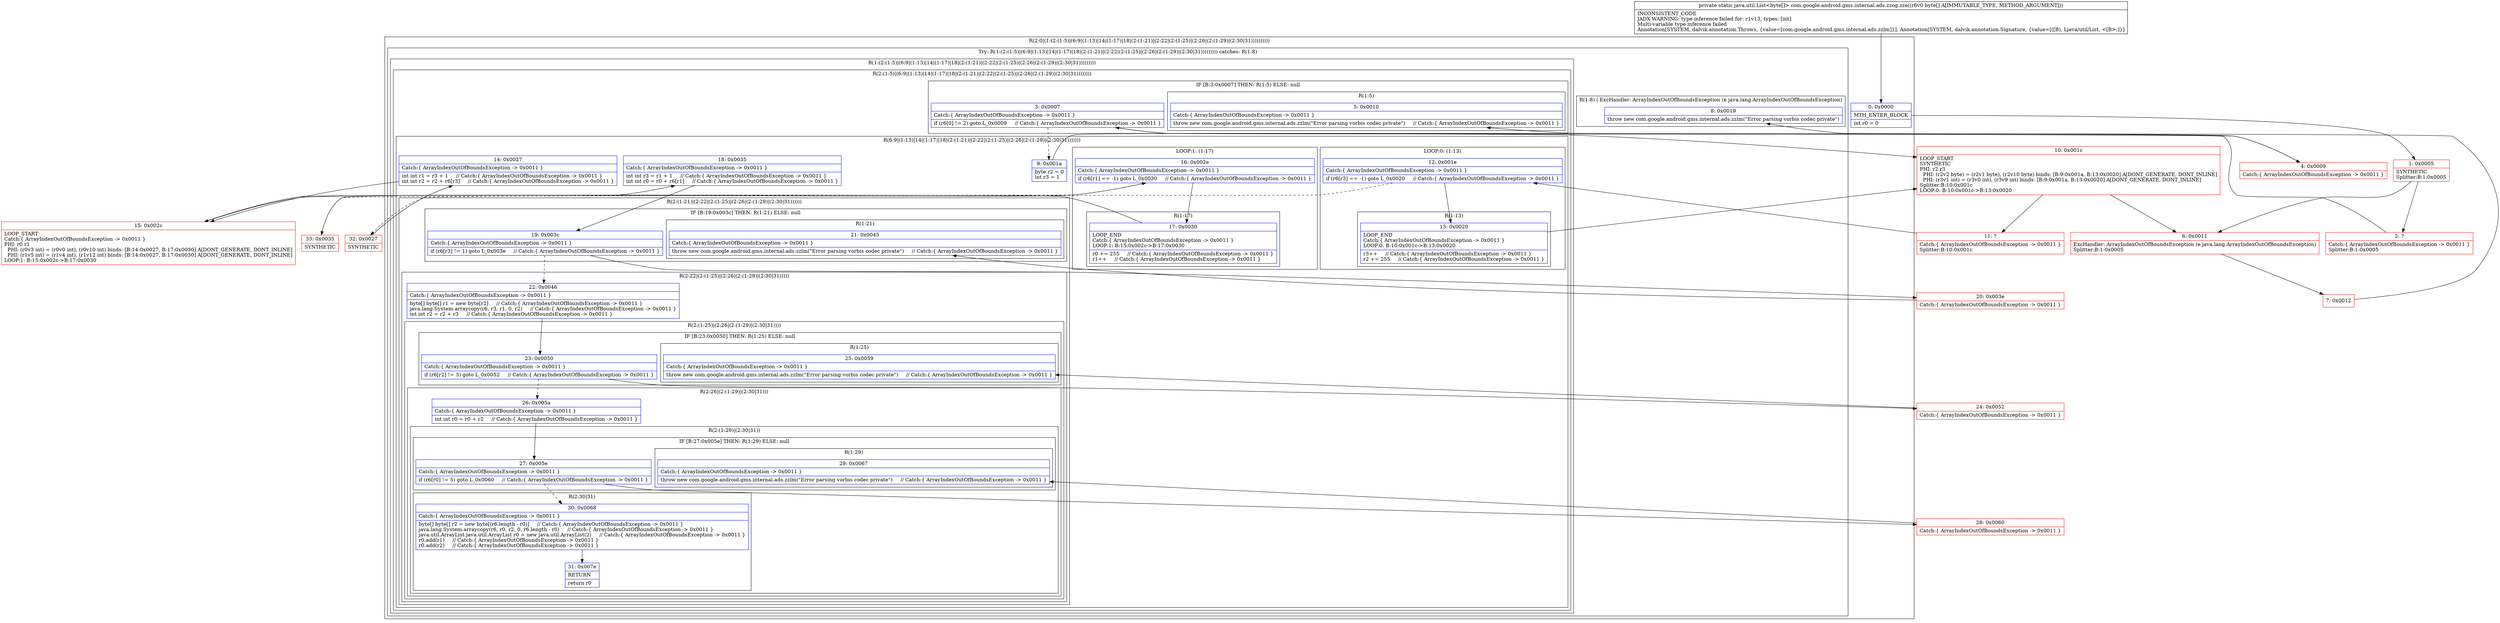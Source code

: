 digraph "CFG forcom.google.android.gms.internal.ads.zzog.zze([B)Ljava\/util\/List;" {
subgraph cluster_Region_762418901 {
label = "R(2:0|(1:(2:(1:5)|(6:9|(1:13)|14|(1:17)|18|(2:(1:21)|(2:22|(2:(1:25)|(2:26|(2:(1:29)|(2:30|31))))))))))";
node [shape=record,color=blue];
Node_0 [shape=record,label="{0\:\ 0x0000|MTH_ENTER_BLOCK\l|int r0 = 0\l}"];
subgraph cluster_TryCatchRegion_2029737084 {
label = "Try: R(1:(2:(1:5)|(6:9|(1:13)|14|(1:17)|18|(2:(1:21)|(2:22|(2:(1:25)|(2:26|(2:(1:29)|(2:30|31))))))))) catches: R(1:8)";
node [shape=record,color=blue];
subgraph cluster_Region_1236354695 {
label = "R(1:(2:(1:5)|(6:9|(1:13)|14|(1:17)|18|(2:(1:21)|(2:22|(2:(1:25)|(2:26|(2:(1:29)|(2:30|31)))))))))";
node [shape=record,color=blue];
subgraph cluster_Region_967787662 {
label = "R(2:(1:5)|(6:9|(1:13)|14|(1:17)|18|(2:(1:21)|(2:22|(2:(1:25)|(2:26|(2:(1:29)|(2:30|31))))))))";
node [shape=record,color=blue];
subgraph cluster_IfRegion_439213594 {
label = "IF [B:3:0x0007] THEN: R(1:5) ELSE: null";
node [shape=record,color=blue];
Node_3 [shape=record,label="{3\:\ 0x0007|Catch:\{ ArrayIndexOutOfBoundsException \-\> 0x0011 \}\l|if (r6[0] != 2) goto L_0x0009     \/\/ Catch:\{ ArrayIndexOutOfBoundsException \-\> 0x0011 \}\l}"];
subgraph cluster_Region_953627031 {
label = "R(1:5)";
node [shape=record,color=blue];
Node_5 [shape=record,label="{5\:\ 0x0010|Catch:\{ ArrayIndexOutOfBoundsException \-\> 0x0011 \}\l|throw new com.google.android.gms.internal.ads.zzlm(\"Error parsing vorbis codec private\")     \/\/ Catch:\{ ArrayIndexOutOfBoundsException \-\> 0x0011 \}\l}"];
}
}
subgraph cluster_Region_874063788 {
label = "R(6:9|(1:13)|14|(1:17)|18|(2:(1:21)|(2:22|(2:(1:25)|(2:26|(2:(1:29)|(2:30|31)))))))";
node [shape=record,color=blue];
Node_9 [shape=record,label="{9\:\ 0x001a|byte r2 = 0\lint r3 = 1\l}"];
subgraph cluster_LoopRegion_1380568761 {
label = "LOOP:0: (1:13)";
node [shape=record,color=blue];
Node_12 [shape=record,label="{12\:\ 0x001e|Catch:\{ ArrayIndexOutOfBoundsException \-\> 0x0011 \}\l|if (r6[r3] == \-1) goto L_0x0020     \/\/ Catch:\{ ArrayIndexOutOfBoundsException \-\> 0x0011 \}\l}"];
subgraph cluster_Region_1932474679 {
label = "R(1:13)";
node [shape=record,color=blue];
Node_13 [shape=record,label="{13\:\ 0x0020|LOOP_END\lCatch:\{ ArrayIndexOutOfBoundsException \-\> 0x0011 \}\lLOOP:0: B:10:0x001c\-\>B:13:0x0020\l|r3++     \/\/ Catch:\{ ArrayIndexOutOfBoundsException \-\> 0x0011 \}\lr2 += 255     \/\/ Catch:\{ ArrayIndexOutOfBoundsException \-\> 0x0011 \}\l}"];
}
}
Node_14 [shape=record,label="{14\:\ 0x0027|Catch:\{ ArrayIndexOutOfBoundsException \-\> 0x0011 \}\l|int int r1 = r3 + 1     \/\/ Catch:\{ ArrayIndexOutOfBoundsException \-\> 0x0011 \}\lint int r2 = r2 + r6[r3]     \/\/ Catch:\{ ArrayIndexOutOfBoundsException \-\> 0x0011 \}\l}"];
subgraph cluster_LoopRegion_2053497316 {
label = "LOOP:1: (1:17)";
node [shape=record,color=blue];
Node_16 [shape=record,label="{16\:\ 0x002e|Catch:\{ ArrayIndexOutOfBoundsException \-\> 0x0011 \}\l|if (r6[r1] == \-1) goto L_0x0030     \/\/ Catch:\{ ArrayIndexOutOfBoundsException \-\> 0x0011 \}\l}"];
subgraph cluster_Region_1087183141 {
label = "R(1:17)";
node [shape=record,color=blue];
Node_17 [shape=record,label="{17\:\ 0x0030|LOOP_END\lCatch:\{ ArrayIndexOutOfBoundsException \-\> 0x0011 \}\lLOOP:1: B:15:0x002c\-\>B:17:0x0030\l|r0 += 255     \/\/ Catch:\{ ArrayIndexOutOfBoundsException \-\> 0x0011 \}\lr1++     \/\/ Catch:\{ ArrayIndexOutOfBoundsException \-\> 0x0011 \}\l}"];
}
}
Node_18 [shape=record,label="{18\:\ 0x0035|Catch:\{ ArrayIndexOutOfBoundsException \-\> 0x0011 \}\l|int int r3 = r1 + 1     \/\/ Catch:\{ ArrayIndexOutOfBoundsException \-\> 0x0011 \}\lint int r0 = r0 + r6[r1]     \/\/ Catch:\{ ArrayIndexOutOfBoundsException \-\> 0x0011 \}\l}"];
subgraph cluster_Region_2064768372 {
label = "R(2:(1:21)|(2:22|(2:(1:25)|(2:26|(2:(1:29)|(2:30|31))))))";
node [shape=record,color=blue];
subgraph cluster_IfRegion_231795218 {
label = "IF [B:19:0x003c] THEN: R(1:21) ELSE: null";
node [shape=record,color=blue];
Node_19 [shape=record,label="{19\:\ 0x003c|Catch:\{ ArrayIndexOutOfBoundsException \-\> 0x0011 \}\l|if (r6[r3] != 1) goto L_0x003e     \/\/ Catch:\{ ArrayIndexOutOfBoundsException \-\> 0x0011 \}\l}"];
subgraph cluster_Region_953777580 {
label = "R(1:21)";
node [shape=record,color=blue];
Node_21 [shape=record,label="{21\:\ 0x0045|Catch:\{ ArrayIndexOutOfBoundsException \-\> 0x0011 \}\l|throw new com.google.android.gms.internal.ads.zzlm(\"Error parsing vorbis codec private\")     \/\/ Catch:\{ ArrayIndexOutOfBoundsException \-\> 0x0011 \}\l}"];
}
}
subgraph cluster_Region_121412931 {
label = "R(2:22|(2:(1:25)|(2:26|(2:(1:29)|(2:30|31)))))";
node [shape=record,color=blue];
Node_22 [shape=record,label="{22\:\ 0x0046|Catch:\{ ArrayIndexOutOfBoundsException \-\> 0x0011 \}\l|byte[] byte[] r1 = new byte[r2]     \/\/ Catch:\{ ArrayIndexOutOfBoundsException \-\> 0x0011 \}\ljava.lang.System.arraycopy(r6, r3, r1, 0, r2)     \/\/ Catch:\{ ArrayIndexOutOfBoundsException \-\> 0x0011 \}\lint int r2 = r2 + r3     \/\/ Catch:\{ ArrayIndexOutOfBoundsException \-\> 0x0011 \}\l}"];
subgraph cluster_Region_1282455971 {
label = "R(2:(1:25)|(2:26|(2:(1:29)|(2:30|31))))";
node [shape=record,color=blue];
subgraph cluster_IfRegion_662315843 {
label = "IF [B:23:0x0050] THEN: R(1:25) ELSE: null";
node [shape=record,color=blue];
Node_23 [shape=record,label="{23\:\ 0x0050|Catch:\{ ArrayIndexOutOfBoundsException \-\> 0x0011 \}\l|if (r6[r2] != 3) goto L_0x0052     \/\/ Catch:\{ ArrayIndexOutOfBoundsException \-\> 0x0011 \}\l}"];
subgraph cluster_Region_1294627379 {
label = "R(1:25)";
node [shape=record,color=blue];
Node_25 [shape=record,label="{25\:\ 0x0059|Catch:\{ ArrayIndexOutOfBoundsException \-\> 0x0011 \}\l|throw new com.google.android.gms.internal.ads.zzlm(\"Error parsing vorbis codec private\")     \/\/ Catch:\{ ArrayIndexOutOfBoundsException \-\> 0x0011 \}\l}"];
}
}
subgraph cluster_Region_292602135 {
label = "R(2:26|(2:(1:29)|(2:30|31)))";
node [shape=record,color=blue];
Node_26 [shape=record,label="{26\:\ 0x005a|Catch:\{ ArrayIndexOutOfBoundsException \-\> 0x0011 \}\l|int int r0 = r0 + r2     \/\/ Catch:\{ ArrayIndexOutOfBoundsException \-\> 0x0011 \}\l}"];
subgraph cluster_Region_950398111 {
label = "R(2:(1:29)|(2:30|31))";
node [shape=record,color=blue];
subgraph cluster_IfRegion_770756036 {
label = "IF [B:27:0x005e] THEN: R(1:29) ELSE: null";
node [shape=record,color=blue];
Node_27 [shape=record,label="{27\:\ 0x005e|Catch:\{ ArrayIndexOutOfBoundsException \-\> 0x0011 \}\l|if (r6[r0] != 5) goto L_0x0060     \/\/ Catch:\{ ArrayIndexOutOfBoundsException \-\> 0x0011 \}\l}"];
subgraph cluster_Region_1273156154 {
label = "R(1:29)";
node [shape=record,color=blue];
Node_29 [shape=record,label="{29\:\ 0x0067|Catch:\{ ArrayIndexOutOfBoundsException \-\> 0x0011 \}\l|throw new com.google.android.gms.internal.ads.zzlm(\"Error parsing vorbis codec private\")     \/\/ Catch:\{ ArrayIndexOutOfBoundsException \-\> 0x0011 \}\l}"];
}
}
subgraph cluster_Region_1154443292 {
label = "R(2:30|31)";
node [shape=record,color=blue];
Node_30 [shape=record,label="{30\:\ 0x0068|Catch:\{ ArrayIndexOutOfBoundsException \-\> 0x0011 \}\l|byte[] byte[] r2 = new byte[(r6.length \- r0)]     \/\/ Catch:\{ ArrayIndexOutOfBoundsException \-\> 0x0011 \}\ljava.lang.System.arraycopy(r6, r0, r2, 0, r6.length \- r0)     \/\/ Catch:\{ ArrayIndexOutOfBoundsException \-\> 0x0011 \}\ljava.util.ArrayList java.util.ArrayList r0 = new java.util.ArrayList(2)     \/\/ Catch:\{ ArrayIndexOutOfBoundsException \-\> 0x0011 \}\lr0.add(r1)     \/\/ Catch:\{ ArrayIndexOutOfBoundsException \-\> 0x0011 \}\lr0.add(r2)     \/\/ Catch:\{ ArrayIndexOutOfBoundsException \-\> 0x0011 \}\l}"];
Node_31 [shape=record,label="{31\:\ 0x007e|RETURN\l|return r0\l}"];
}
}
}
}
}
}
}
}
}
subgraph cluster_Region_35051332 {
label = "R(1:8) | ExcHandler: ArrayIndexOutOfBoundsException (e java.lang.ArrayIndexOutOfBoundsException)\l";
node [shape=record,color=blue];
Node_8 [shape=record,label="{8\:\ 0x0019|throw new com.google.android.gms.internal.ads.zzlm(\"Error parsing vorbis codec private\")\l}"];
}
}
}
subgraph cluster_Region_35051332 {
label = "R(1:8) | ExcHandler: ArrayIndexOutOfBoundsException (e java.lang.ArrayIndexOutOfBoundsException)\l";
node [shape=record,color=blue];
Node_8 [shape=record,label="{8\:\ 0x0019|throw new com.google.android.gms.internal.ads.zzlm(\"Error parsing vorbis codec private\")\l}"];
}
Node_1 [shape=record,color=red,label="{1\:\ 0x0005|SYNTHETIC\lSplitter:B:1:0x0005\l}"];
Node_2 [shape=record,color=red,label="{2\:\ ?|Catch:\{ ArrayIndexOutOfBoundsException \-\> 0x0011 \}\lSplitter:B:1:0x0005\l}"];
Node_4 [shape=record,color=red,label="{4\:\ 0x0009|Catch:\{ ArrayIndexOutOfBoundsException \-\> 0x0011 \}\l}"];
Node_6 [shape=record,color=red,label="{6\:\ 0x0011|ExcHandler: ArrayIndexOutOfBoundsException (e java.lang.ArrayIndexOutOfBoundsException)\lSplitter:B:1:0x0005\l}"];
Node_7 [shape=record,color=red,label="{7\:\ 0x0012}"];
Node_10 [shape=record,color=red,label="{10\:\ 0x001c|LOOP_START\lSYNTHETIC\lPHI: r2 r3 \l  PHI: (r2v2 byte) = (r2v1 byte), (r2v10 byte) binds: [B:9:0x001a, B:13:0x0020] A[DONT_GENERATE, DONT_INLINE]\l  PHI: (r3v1 int) = (r3v0 int), (r3v9 int) binds: [B:9:0x001a, B:13:0x0020] A[DONT_GENERATE, DONT_INLINE]\lSplitter:B:10:0x001c\lLOOP:0: B:10:0x001c\-\>B:13:0x0020\l}"];
Node_11 [shape=record,color=red,label="{11\:\ ?|Catch:\{ ArrayIndexOutOfBoundsException \-\> 0x0011 \}\lSplitter:B:10:0x001c\l}"];
Node_15 [shape=record,color=red,label="{15\:\ 0x002c|LOOP_START\lCatch:\{ ArrayIndexOutOfBoundsException \-\> 0x0011 \}\lPHI: r0 r1 \l  PHI: (r0v3 int) = (r0v0 int), (r0v10 int) binds: [B:14:0x0027, B:17:0x0030] A[DONT_GENERATE, DONT_INLINE]\l  PHI: (r1v5 int) = (r1v4 int), (r1v12 int) binds: [B:14:0x0027, B:17:0x0030] A[DONT_GENERATE, DONT_INLINE]\lLOOP:1: B:15:0x002c\-\>B:17:0x0030\l}"];
Node_20 [shape=record,color=red,label="{20\:\ 0x003e|Catch:\{ ArrayIndexOutOfBoundsException \-\> 0x0011 \}\l}"];
Node_24 [shape=record,color=red,label="{24\:\ 0x0052|Catch:\{ ArrayIndexOutOfBoundsException \-\> 0x0011 \}\l}"];
Node_28 [shape=record,color=red,label="{28\:\ 0x0060|Catch:\{ ArrayIndexOutOfBoundsException \-\> 0x0011 \}\l}"];
Node_32 [shape=record,color=red,label="{32\:\ 0x0027|SYNTHETIC\l}"];
Node_33 [shape=record,color=red,label="{33\:\ 0x0035|SYNTHETIC\l}"];
MethodNode[shape=record,label="{private static java.util.List\<byte[]\> com.google.android.gms.internal.ads.zzog.zze((r6v0 byte[] A[IMMUTABLE_TYPE, METHOD_ARGUMENT]))  | INCONSISTENT_CODE\lJADX WARNING: type inference failed for: r1v13, types: [int]\lMulti\-variable type inference failed\lAnnotation[SYSTEM, dalvik.annotation.Throws, \{value=[com.google.android.gms.internal.ads.zzlm]\}], Annotation[SYSTEM, dalvik.annotation.Signature, \{value=[([B), Ljava\/util\/List, \<[B\>;]\}]\l}"];
MethodNode -> Node_0;
Node_0 -> Node_1;
Node_3 -> Node_4;
Node_3 -> Node_9[style=dashed];
Node_9 -> Node_10;
Node_12 -> Node_13;
Node_12 -> Node_32[style=dashed];
Node_13 -> Node_10;
Node_14 -> Node_15;
Node_16 -> Node_17;
Node_16 -> Node_33[style=dashed];
Node_17 -> Node_15;
Node_18 -> Node_19;
Node_19 -> Node_20;
Node_19 -> Node_22[style=dashed];
Node_22 -> Node_23;
Node_23 -> Node_24;
Node_23 -> Node_26[style=dashed];
Node_26 -> Node_27;
Node_27 -> Node_28;
Node_27 -> Node_30[style=dashed];
Node_30 -> Node_31;
Node_1 -> Node_2;
Node_1 -> Node_6;
Node_2 -> Node_3;
Node_4 -> Node_5;
Node_6 -> Node_7;
Node_7 -> Node_8;
Node_10 -> Node_11;
Node_10 -> Node_6;
Node_11 -> Node_12;
Node_15 -> Node_16;
Node_20 -> Node_21;
Node_24 -> Node_25;
Node_28 -> Node_29;
Node_32 -> Node_14;
Node_33 -> Node_18;
}

